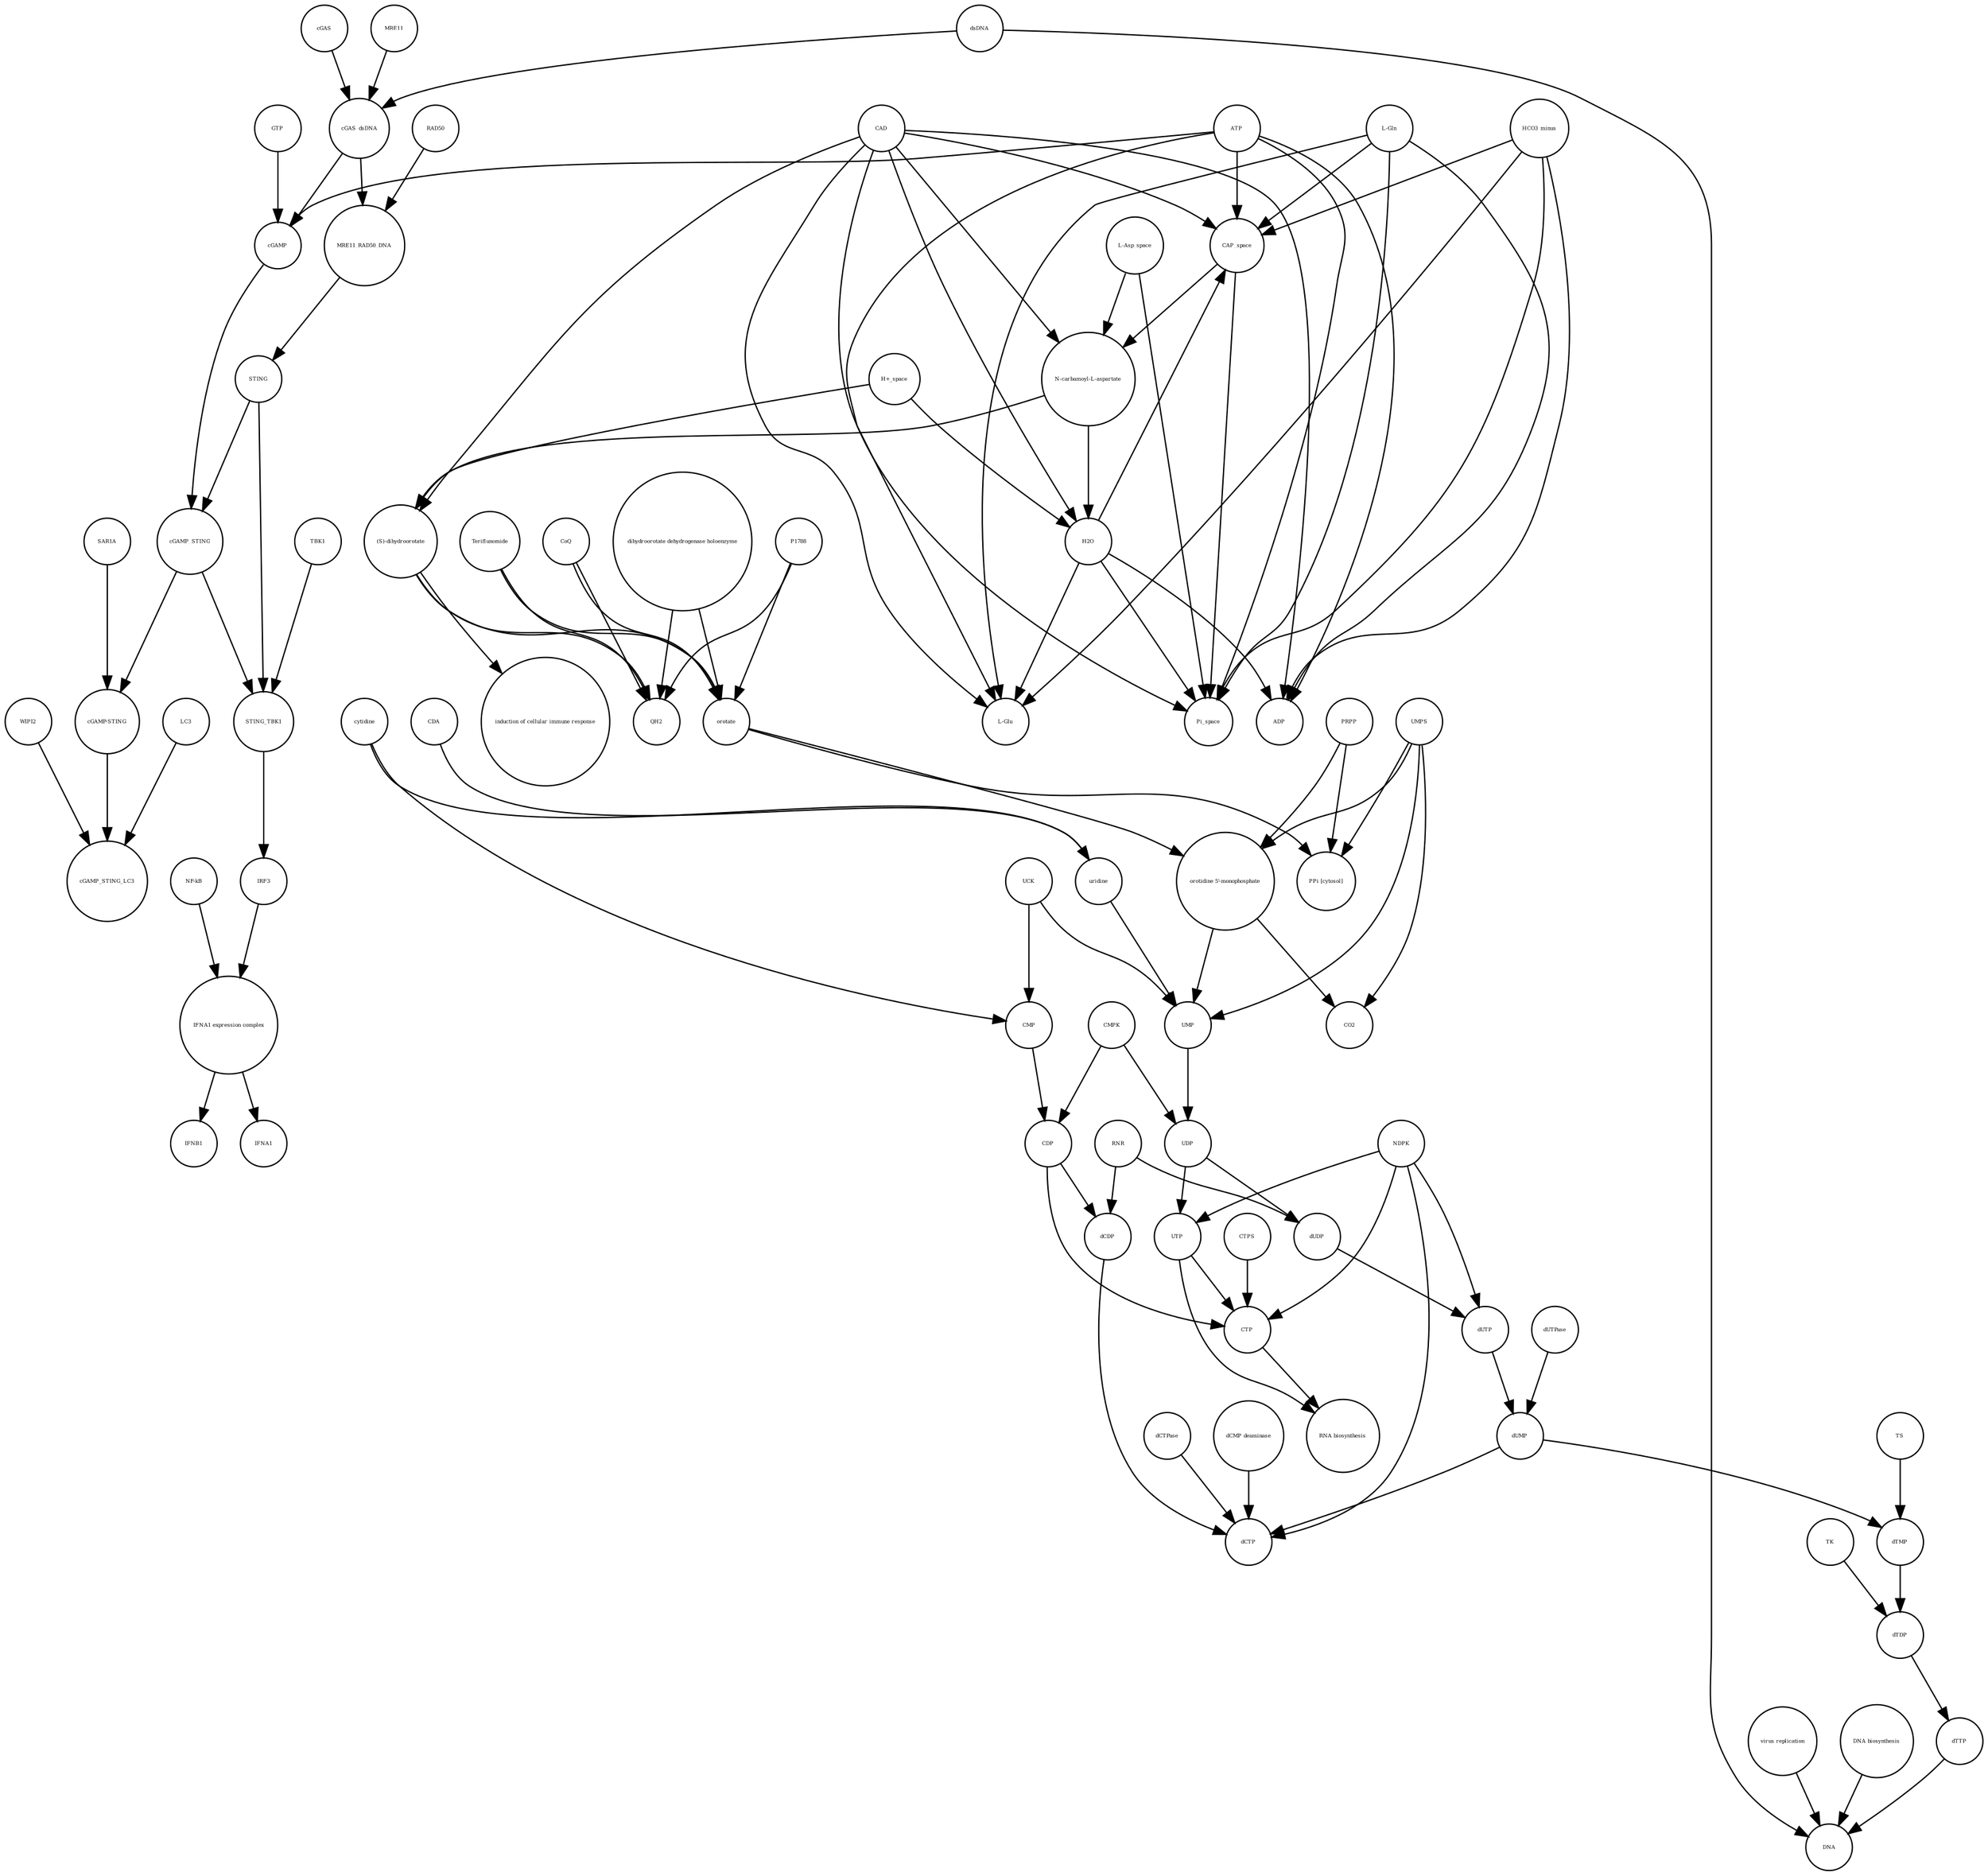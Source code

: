 strict digraph  {
UTP [annotation="", bipartite=0, cls="simple chemical", fontsize=4, label=UTP, shape=circle];
"RNA biosynthesis" [annotation="urn_miriam_obo.go_GO%3A0032774", bipartite=0, cls=phenotype, fontsize=4, label="RNA biosynthesis", shape=circle];
CTP [annotation="", bipartite=0, cls="simple chemical", fontsize=4, label=CTP, shape=circle];
"(S)-dihydroorotate" [annotation="", bipartite=0, cls="simple chemical", fontsize=4, label="(S)-dihydroorotate", shape=circle];
"induction of cellular immune response" [annotation="", bipartite=0, cls=phenotype, fontsize=4, label="induction of cellular immune response", shape=circle];
cytidine [annotation="", bipartite=0, cls="simple chemical", fontsize=4, label=cytidine, shape=circle];
"orotidine 5'-monophosphate" [annotation="", bipartite=0, cls="simple chemical", fontsize=4, label="orotidine 5'-monophosphate", shape=circle];
CDP [annotation="", bipartite=0, cls="simple chemical", fontsize=4, label=CDP, shape=circle];
RNR [annotation="", bipartite=0, cls=macromolecule, fontsize=4, label=RNR, shape=circle];
dTDP [annotation="", bipartite=0, cls="simple chemical", fontsize=4, label=dTDP, shape=circle];
cGAMP_STING_LC3 [annotation="", bipartite=0, cls=complex, fontsize=4, label=cGAMP_STING_LC3, shape=circle];
"virus replication" [annotation="", bipartite=0, cls=phenotype, fontsize=4, label="virus replication", shape=circle];
Pi_space [annotation="", bipartite=0, cls="simple chemical", fontsize=4, label=Pi_space, shape=circle];
Teriflunomide [annotation="", bipartite=0, cls="simple chemical", fontsize=4, label=Teriflunomide, shape=circle];
TK [annotation="", bipartite=0, cls=macromolecule, fontsize=4, label=TK, shape=circle];
LC3 [annotation="", bipartite=0, cls=macromolecule, fontsize=4, label=LC3, shape=circle];
IFNB1 [annotation="", bipartite=0, cls="nucleic acid feature", fontsize=4, label=IFNB1, shape=circle];
"H+_space" [annotation="", bipartite=0, cls="simple chemical", fontsize=4, label="H+_space", shape=circle];
CDA [annotation="", bipartite=0, cls=macromolecule, fontsize=4, label=CDA, shape=circle];
"NF-kB" [annotation="", bipartite=0, cls=complex, fontsize=4, label="NF-kB", shape=circle];
CO2 [annotation="", bipartite=0, cls="simple chemical", fontsize=4, label=CO2, shape=circle];
"dCMP deaminase" [annotation="", bipartite=0, cls=macromolecule, fontsize=4, label="dCMP deaminase", shape=circle];
TBK1 [annotation="", bipartite=0, cls=macromolecule, fontsize=4, label=TBK1, shape=circle];
SAR1A [annotation="", bipartite=0, cls=macromolecule, fontsize=4, label=SAR1A, shape=circle];
UMP [annotation="", bipartite=0, cls="simple chemical", fontsize=4, label=UMP, shape=circle];
dTTP [annotation="", bipartite=0, cls="simple chemical", fontsize=4, label=dTTP, shape=circle];
GTP [annotation="", bipartite=0, cls="simple chemical", fontsize=4, label=GTP, shape=circle];
cGAMP_STING [annotation="", bipartite=0, cls=complex, fontsize=4, label=cGAMP_STING, shape=circle];
"L-Asp_space" [annotation="", bipartite=0, cls="simple chemical", fontsize=4, label="L-Asp_space", shape=circle];
CoQ [annotation="", bipartite=0, cls="simple chemical", fontsize=4, label=CoQ, shape=circle];
UDP [annotation="", bipartite=0, cls="simple chemical", fontsize=4, label=UDP, shape=circle];
cGAS [annotation="", bipartite=0, cls=macromolecule, fontsize=4, label=cGAS, shape=circle];
cGAS_dsDNA [annotation="", bipartite=0, cls=complex, fontsize=4, label=cGAS_dsDNA, shape=circle];
"DNA biosynthesis" [annotation="urn_miriam_obo.go_GO%3A0071897", bipartite=0, cls=phenotype, fontsize=4, label="DNA biosynthesis", shape=circle];
dCDP [annotation="", bipartite=0, cls="simple chemical", fontsize=4, label=dCDP, shape=circle];
"PPi [cytosol]" [annotation="", bipartite=0, cls="simple chemical", fontsize=4, label="PPi [cytosol]", shape=circle];
UCK [annotation="", bipartite=0, cls=macromolecule, fontsize=4, label=UCK, shape=circle];
CAD [annotation="", bipartite=0, cls=macromolecule, fontsize=4, label=CAD, shape=circle];
HCO3_minus [annotation="", bipartite=0, cls="simple chemical", fontsize=4, label=HCO3_minus, shape=circle];
ADP [annotation="", bipartite=0, cls="simple chemical", fontsize=4, label=ADP, shape=circle];
NDPK [annotation="", bipartite=0, cls=macromolecule, fontsize=4, label=NDPK, shape=circle];
dUDP [annotation="", bipartite=0, cls="simple chemical", fontsize=4, label=dUDP, shape=circle];
dTMP [annotation="", bipartite=0, cls="simple chemical", fontsize=4, label=dTMP, shape=circle];
CAP_space [annotation="", bipartite=0, cls="simple chemical", fontsize=4, label=CAP_space, shape=circle];
dsDNA [annotation="", bipartite=0, cls="simple chemical", fontsize=4, label=dsDNA, shape=circle];
STING_TBK1 [annotation="", bipartite=0, cls=complex, fontsize=4, label=STING_TBK1, shape=circle];
CMPK [annotation="", bipartite=0, cls=macromolecule, fontsize=4, label=CMPK, shape=circle];
WIPI2 [annotation="", bipartite=0, cls=macromolecule, fontsize=4, label=WIPI2, shape=circle];
orotate [annotation="", bipartite=0, cls="simple chemical", fontsize=4, label=orotate, shape=circle];
cGAMP [annotation="", bipartite=0, cls="simple chemical", fontsize=4, label=cGAMP, shape=circle];
TS [annotation="", bipartite=0, cls=macromolecule, fontsize=4, label=TS, shape=circle];
STING [annotation="", bipartite=0, cls="macromolecule multimer", fontsize=4, label=STING, shape=circle];
IRF3 [annotation="", bipartite=0, cls="macromolecule multimer", fontsize=4, label=IRF3, shape=circle];
"IFNA1 expression complex" [annotation="", bipartite=0, cls=complex, fontsize=4, label="IFNA1 expression complex", shape=circle];
dCTP [annotation="", bipartite=0, cls="simple chemical", fontsize=4, label=dCTP, shape=circle];
dUMP [annotation="", bipartite=0, cls="simple chemical", fontsize=4, label=dUMP, shape=circle];
RAD50 [annotation="", bipartite=0, cls="macromolecule multimer", fontsize=4, label=RAD50, shape=circle];
MRE11 [annotation="", bipartite=0, cls="macromolecule multimer", fontsize=4, label=MRE11, shape=circle];
"dihydroorotate dehydrogenase holoenzyme" [annotation="", bipartite=0, cls="simple chemical", fontsize=4, label="dihydroorotate dehydrogenase holoenzyme", shape=circle];
QH2 [annotation="", bipartite=0, cls="simple chemical", fontsize=4, label=QH2, shape=circle];
CMP [annotation="", bipartite=0, cls="simple chemical", fontsize=4, label=CMP, shape=circle];
dUTP [annotation="", bipartite=0, cls="simple chemical", fontsize=4, label=dUTP, shape=circle];
dUTPase [annotation="", bipartite=0, cls=macromolecule, fontsize=4, label=dUTPase, shape=circle];
IFNA1 [annotation="", bipartite=0, cls="nucleic acid feature", fontsize=4, label=IFNA1, shape=circle];
uridine [annotation="", bipartite=0, cls="simple chemical", fontsize=4, label=uridine, shape=circle];
ATP [annotation="", bipartite=0, cls="simple chemical", fontsize=4, label=ATP, shape=circle];
MRE11_RAD50_DNA [annotation="", bipartite=0, cls=complex, fontsize=4, label=MRE11_RAD50_DNA, shape=circle];
"cGAMP-STING" [annotation="", bipartite=0, cls=complex, fontsize=4, label="cGAMP-STING", shape=circle];
DNA [annotation="", bipartite=0, cls="nucleic acid feature", fontsize=4, label=DNA, shape=circle];
H2O [annotation="", bipartite=0, cls="simple chemical", fontsize=4, label=H2O, shape=circle];
dCTPase [annotation="", bipartite=0, cls=macromolecule, fontsize=4, label=dCTPase, shape=circle];
UMPS [annotation="", bipartite=0, cls="macromolecule multimer", fontsize=4, label=UMPS, shape=circle];
"N-carbamoyl-L-aspartate" [annotation="", bipartite=0, cls="simple chemical", fontsize=4, label="N-carbamoyl-L-aspartate", shape=circle];
"L-Gln" [annotation="", bipartite=0, cls="simple chemical", fontsize=4, label="L-Gln", shape=circle];
P1788 [annotation="", bipartite=0, cls="simple chemical", fontsize=4, label=P1788, shape=circle];
CTPS [annotation="", bipartite=0, cls=macromolecule, fontsize=4, label=CTPS, shape=circle];
PRPP [annotation="", bipartite=0, cls="simple chemical", fontsize=4, label=PRPP, shape=circle];
"L-Glu" [annotation="", bipartite=0, cls="simple chemical", fontsize=4, label="L-Glu", shape=circle];
UTP -> "RNA biosynthesis"  [annotation="", interaction_type="necessary stimulation"];
UTP -> CTP  [annotation="", interaction_type=production];
CTP -> "RNA biosynthesis"  [annotation="", interaction_type="necessary stimulation"];
"(S)-dihydroorotate" -> "induction of cellular immune response"  [annotation="", interaction_type="necessary stimulation"];
"(S)-dihydroorotate" -> orotate  [annotation="", interaction_type=production];
"(S)-dihydroorotate" -> QH2  [annotation="", interaction_type=production];
cytidine -> CMP  [annotation="", interaction_type=production];
cytidine -> uridine  [annotation="", interaction_type=production];
"orotidine 5'-monophosphate" -> UMP  [annotation="", interaction_type=production];
"orotidine 5'-monophosphate" -> CO2  [annotation="", interaction_type=production];
CDP -> CTP  [annotation="", interaction_type=production];
CDP -> dCDP  [annotation="", interaction_type=production];
RNR -> dUDP  [annotation="", interaction_type=catalysis];
RNR -> dCDP  [annotation="", interaction_type=catalysis];
dTDP -> dTTP  [annotation="", interaction_type=production];
"virus replication" -> DNA  [annotation="", interaction_type=inhibition];
Teriflunomide -> orotate  [annotation=urn_miriam_reactome_REACT_1698, interaction_type=inhibition];
Teriflunomide -> QH2  [annotation=urn_miriam_reactome_REACT_1698, interaction_type=inhibition];
TK -> dTDP  [annotation="", interaction_type=catalysis];
LC3 -> cGAMP_STING_LC3  [annotation="", interaction_type=production];
"H+_space" -> H2O  [annotation="", interaction_type=production];
"H+_space" -> "(S)-dihydroorotate"  [annotation="", interaction_type=production];
CDA -> uridine  [annotation="", interaction_type=catalysis];
"NF-kB" -> "IFNA1 expression complex"  [annotation="", interaction_type=production];
"dCMP deaminase" -> dCTP  [annotation="", interaction_type=catalysis];
TBK1 -> STING_TBK1  [annotation="", interaction_type=production];
SAR1A -> "cGAMP-STING"  [annotation="", interaction_type=catalysis];
UMP -> UDP  [annotation="", interaction_type=production];
dTTP -> DNA  [annotation="", interaction_type=production];
GTP -> cGAMP  [annotation="", interaction_type=production];
cGAMP_STING -> "cGAMP-STING"  [annotation="", interaction_type=production];
cGAMP_STING -> STING_TBK1  [annotation="", interaction_type=production];
"L-Asp_space" -> "N-carbamoyl-L-aspartate"  [annotation="", interaction_type=production];
"L-Asp_space" -> Pi_space  [annotation="", interaction_type=production];
CoQ -> orotate  [annotation="", interaction_type=production];
CoQ -> QH2  [annotation="", interaction_type=production];
UDP -> dUDP  [annotation="", interaction_type=production];
UDP -> UTP  [annotation="", interaction_type=production];
cGAS -> cGAS_dsDNA  [annotation="", interaction_type=production];
cGAS_dsDNA -> MRE11_RAD50_DNA  [annotation="", interaction_type=production];
cGAS_dsDNA -> cGAMP  [annotation="", interaction_type=catalysis];
"DNA biosynthesis" -> DNA  [annotation="", interaction_type=catalysis];
dCDP -> dCTP  [annotation="", interaction_type=production];
UCK -> UMP  [annotation="", interaction_type=catalysis];
UCK -> CMP  [annotation="", interaction_type=catalysis];
CAD -> ADP  [annotation=urn_miriam_reactome_REACT_1698, interaction_type=catalysis];
CAD -> CAP_space  [annotation=urn_miriam_reactome_REACT_1698, interaction_type=catalysis];
CAD -> Pi_space  [annotation=urn_miriam_reactome_REACT_1698, interaction_type=catalysis];
CAD -> "L-Glu"  [annotation=urn_miriam_reactome_REACT_1698, interaction_type=catalysis];
CAD -> "N-carbamoyl-L-aspartate"  [annotation=urn_miriam_reactome_REACT_1698, interaction_type=catalysis];
CAD -> H2O  [annotation=urn_miriam_reactome_REACT_1698, interaction_type=catalysis];
CAD -> "(S)-dihydroorotate"  [annotation=urn_miriam_reactome_REACT_1698, interaction_type=catalysis];
HCO3_minus -> CAP_space  [annotation="", interaction_type=production];
HCO3_minus -> ADP  [annotation="", interaction_type=production];
HCO3_minus -> Pi_space  [annotation="", interaction_type=production];
HCO3_minus -> "L-Glu"  [annotation="", interaction_type=production];
NDPK -> CTP  [annotation="", interaction_type=catalysis];
NDPK -> dUTP  [annotation="", interaction_type=catalysis];
NDPK -> UTP  [annotation="", interaction_type=catalysis];
NDPK -> dCTP  [annotation="", interaction_type=catalysis];
dUDP -> dUTP  [annotation="", interaction_type=production];
dTMP -> dTDP  [annotation="", interaction_type=production];
CAP_space -> "N-carbamoyl-L-aspartate"  [annotation="", interaction_type=production];
CAP_space -> Pi_space  [annotation="", interaction_type=production];
dsDNA -> cGAS_dsDNA  [annotation="", interaction_type=production];
dsDNA -> DNA  [annotation="", interaction_type=production];
STING_TBK1 -> IRF3  [annotation="", interaction_type=catalysis];
CMPK -> CDP  [annotation="", interaction_type=catalysis];
CMPK -> UDP  [annotation="", interaction_type=catalysis];
WIPI2 -> cGAMP_STING_LC3  [annotation="", interaction_type=catalysis];
orotate -> "orotidine 5'-monophosphate"  [annotation="", interaction_type=production];
orotate -> "PPi [cytosol]"  [annotation="", interaction_type=production];
cGAMP -> cGAMP_STING  [annotation="", interaction_type=production];
TS -> dTMP  [annotation="", interaction_type=catalysis];
STING -> cGAMP_STING  [annotation="", interaction_type=production];
STING -> STING_TBK1  [annotation="", interaction_type=production];
IRF3 -> "IFNA1 expression complex"  [annotation="", interaction_type=production];
"IFNA1 expression complex" -> IFNA1  [annotation="", interaction_type=stimulation];
"IFNA1 expression complex" -> IFNB1  [annotation="", interaction_type=stimulation];
dUMP -> dTMP  [annotation="", interaction_type=production];
dUMP -> dCTP  [annotation="", interaction_type=production];
RAD50 -> MRE11_RAD50_DNA  [annotation="", interaction_type=production];
MRE11 -> cGAS_dsDNA  [annotation="", interaction_type=production];
"dihydroorotate dehydrogenase holoenzyme" -> orotate  [annotation=urn_miriam_reactome_REACT_1698, interaction_type=catalysis];
"dihydroorotate dehydrogenase holoenzyme" -> QH2  [annotation=urn_miriam_reactome_REACT_1698, interaction_type=catalysis];
CMP -> CDP  [annotation="", interaction_type=production];
dUTP -> dUMP  [annotation="", interaction_type=production];
dUTPase -> dUMP  [annotation="", interaction_type=catalysis];
uridine -> UMP  [annotation="", interaction_type=production];
ATP -> ADP  [annotation="", interaction_type=production];
ATP -> CAP_space  [annotation="", interaction_type=production];
ATP -> Pi_space  [annotation="", interaction_type=production];
ATP -> "L-Glu"  [annotation="", interaction_type=production];
ATP -> cGAMP  [annotation="", interaction_type=production];
MRE11_RAD50_DNA -> STING  [annotation="", interaction_type=catalysis];
"cGAMP-STING" -> cGAMP_STING_LC3  [annotation="", interaction_type=production];
H2O -> CAP_space  [annotation="", interaction_type=production];
H2O -> ADP  [annotation="", interaction_type=production];
H2O -> Pi_space  [annotation="", interaction_type=production];
H2O -> "L-Glu"  [annotation="", interaction_type=production];
dCTPase -> dCTP  [annotation="", interaction_type=catalysis];
UMPS -> "orotidine 5'-monophosphate"  [annotation=urn_miriam_reactome_REACT_1698, interaction_type=catalysis];
UMPS -> "PPi [cytosol]"  [annotation=urn_miriam_reactome_REACT_1698, interaction_type=catalysis];
UMPS -> UMP  [annotation=urn_miriam_reactome_REACT_1698, interaction_type=catalysis];
UMPS -> CO2  [annotation=urn_miriam_reactome_REACT_1698, interaction_type=catalysis];
"N-carbamoyl-L-aspartate" -> H2O  [annotation="", interaction_type=production];
"N-carbamoyl-L-aspartate" -> "(S)-dihydroorotate"  [annotation="", interaction_type=production];
"L-Gln" -> CAP_space  [annotation="", interaction_type=production];
"L-Gln" -> ADP  [annotation="", interaction_type=production];
"L-Gln" -> Pi_space  [annotation="", interaction_type=production];
"L-Gln" -> "L-Glu"  [annotation="", interaction_type=production];
P1788 -> orotate  [annotation=urn_miriam_reactome_REACT_1698, interaction_type=inhibition];
P1788 -> QH2  [annotation=urn_miriam_reactome_REACT_1698, interaction_type=inhibition];
CTPS -> CTP  [annotation="", interaction_type=catalysis];
PRPP -> "orotidine 5'-monophosphate"  [annotation="", interaction_type=production];
PRPP -> "PPi [cytosol]"  [annotation="", interaction_type=production];
}
